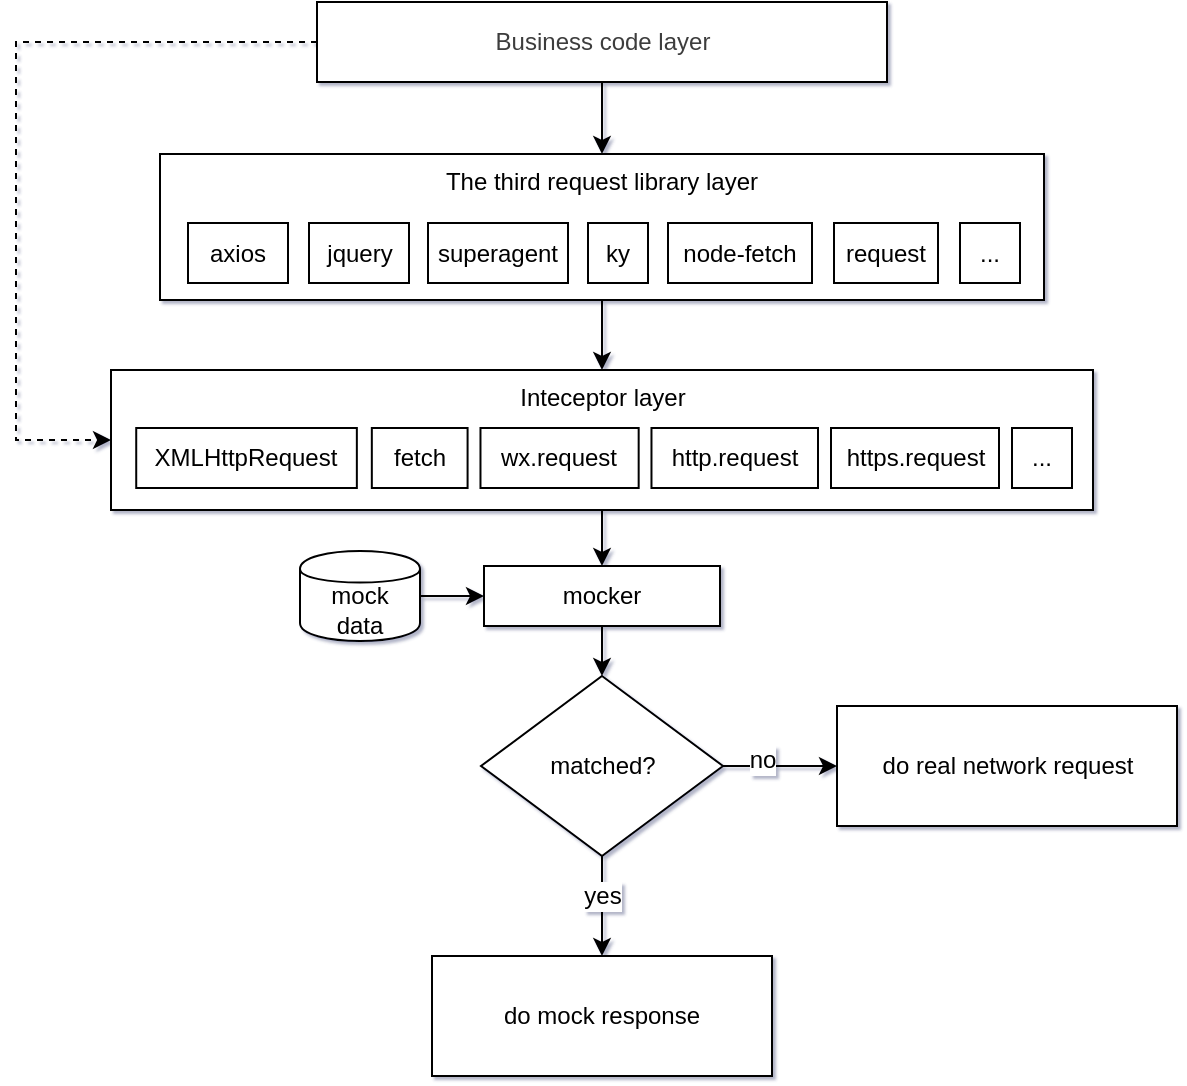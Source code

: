 <mxfile version="12.2.4" pages="1"><diagram id="ibei7k8ae0lceDVTS_aF" name="Page-1"><mxGraphModel dx="965" dy="548" grid="0" gridSize="10" guides="1" tooltips="1" connect="1" arrows="1" fold="1" page="1" pageScale="1" pageWidth="827" pageHeight="1169" background="none" math="0" shadow="1"><root><mxCell id="0"/><mxCell id="1" parent="0"/><mxCell id="47" style="edgeStyle=orthogonalEdgeStyle;rounded=0;orthogonalLoop=1;jettySize=auto;html=1;dashed=1;exitX=0;exitY=0.5;exitDx=0;exitDy=0;entryX=0;entryY=0.5;entryDx=0;entryDy=0;" parent="1" source="18" target="76" edge="1"><mxGeometry relative="1" as="geometry"><mxPoint x="70" y="312" as="targetPoint"/><Array as="points"><mxPoint x="70" y="66"/><mxPoint x="70" y="265"/></Array><mxPoint x="130" y="82" as="sourcePoint"/></mxGeometry></mxCell><mxCell id="98" style="edgeStyle=orthogonalEdgeStyle;rounded=0;orthogonalLoop=1;jettySize=auto;html=1;entryX=0.5;entryY=0;entryDx=0;entryDy=0;" parent="1" source="18" target="61" edge="1"><mxGeometry relative="1" as="geometry"/></mxCell><mxCell id="18" value="&lt;span style=&quot;color: rgb(61 , 61 , 61) ; font-family: &amp;#34;arial&amp;#34; , sans-serif&quot;&gt;Business code layer&lt;/span&gt;" style="rounded=0;whiteSpace=wrap;html=1;" parent="1" vertex="1"><mxGeometry x="220.5" y="46" width="285" height="40" as="geometry"/></mxCell><mxCell id="58" style="edgeStyle=orthogonalEdgeStyle;rounded=0;orthogonalLoop=1;jettySize=auto;html=1;entryX=0.5;entryY=0;entryDx=0;entryDy=0;" parent="1" source="20" target="51" edge="1"><mxGeometry relative="1" as="geometry"/></mxCell><mxCell id="20" value="mocker" style="rounded=0;whiteSpace=wrap;html=1;" parent="1" vertex="1"><mxGeometry x="304" y="328" width="118" height="30" as="geometry"/></mxCell><mxCell id="48" value="do real network request" style="rounded=0;whiteSpace=wrap;html=1;" parent="1" vertex="1"><mxGeometry x="480.5" y="398" width="170" height="60" as="geometry"/></mxCell><mxCell id="53" style="edgeStyle=orthogonalEdgeStyle;rounded=0;orthogonalLoop=1;jettySize=auto;html=1;entryX=0;entryY=0.5;entryDx=0;entryDy=0;" parent="1" source="51" target="48" edge="1"><mxGeometry relative="1" as="geometry"/></mxCell><mxCell id="55" value="no" style="text;html=1;resizable=0;points=[];align=center;verticalAlign=middle;labelBackgroundColor=#ffffff;" parent="53" vertex="1" connectable="0"><mxGeometry x="-0.333" y="3" relative="1" as="geometry"><mxPoint as="offset"/></mxGeometry></mxCell><mxCell id="54" style="edgeStyle=orthogonalEdgeStyle;rounded=0;orthogonalLoop=1;jettySize=auto;html=1;entryX=0.5;entryY=0;entryDx=0;entryDy=0;" parent="1" source="51" target="57" edge="1"><mxGeometry relative="1" as="geometry"><mxPoint x="363.5" y="518" as="targetPoint"/></mxGeometry></mxCell><mxCell id="56" value="yes" style="text;html=1;resizable=0;points=[];align=center;verticalAlign=middle;labelBackgroundColor=#ffffff;" parent="54" vertex="1" connectable="0"><mxGeometry x="-0.758" relative="1" as="geometry"><mxPoint x="-0.5" y="13.5" as="offset"/></mxGeometry></mxCell><mxCell id="51" value="matched?" style="rhombus;whiteSpace=wrap;html=1;" parent="1" vertex="1"><mxGeometry x="302.5" y="383" width="121" height="90" as="geometry"/></mxCell><mxCell id="57" value="do mock response" style="rounded=0;whiteSpace=wrap;html=1;" parent="1" vertex="1"><mxGeometry x="278" y="523" width="170" height="60" as="geometry"/></mxCell><mxCell id="60" style="edgeStyle=orthogonalEdgeStyle;rounded=0;orthogonalLoop=1;jettySize=auto;html=1;entryX=0;entryY=0.5;entryDx=0;entryDy=0;" parent="1" source="59" target="20" edge="1"><mxGeometry relative="1" as="geometry"/></mxCell><mxCell id="59" value="mock&lt;br&gt;data" style="shape=cylinder;whiteSpace=wrap;html=1;boundedLbl=1;backgroundOutline=1;" parent="1" vertex="1"><mxGeometry x="212" y="320.5" width="60" height="45" as="geometry"/></mxCell><mxCell id="95" value="" style="group" parent="1" vertex="1" connectable="0"><mxGeometry x="117.5" y="230" width="491" height="70" as="geometry"/></mxCell><mxCell id="76" value="Inteceptor layer" style="rounded=0;whiteSpace=wrap;html=1;horizontal=1;verticalAlign=top;" parent="95" vertex="1"><mxGeometry width="491" height="70" as="geometry"/></mxCell><mxCell id="77" value="XMLHttpRequest" style="rounded=0;whiteSpace=wrap;html=1;" parent="95" vertex="1"><mxGeometry x="12.611" y="29" width="110.317" height="30" as="geometry"/></mxCell><mxCell id="79" value="fetch" style="rounded=0;whiteSpace=wrap;html=1;" parent="95" vertex="1"><mxGeometry x="130.416" y="29" width="47.873" height="30" as="geometry"/></mxCell><mxCell id="80" value="wx.request" style="rounded=0;whiteSpace=wrap;html=1;" parent="95" vertex="1"><mxGeometry x="184.738" y="29" width="79.095" height="30" as="geometry"/></mxCell><mxCell id="82" value="http.request" style="rounded=0;whiteSpace=wrap;html=1;" parent="95" vertex="1"><mxGeometry x="270.24" y="29" width="83.258" height="30" as="geometry"/></mxCell><mxCell id="83" value="https.request" style="rounded=0;whiteSpace=wrap;html=1;" parent="95" vertex="1"><mxGeometry x="360" y="29" width="84" height="30" as="geometry"/></mxCell><mxCell id="94" value="..." style="rounded=0;whiteSpace=wrap;html=1;" parent="95" vertex="1"><mxGeometry x="450.5" y="29" width="30" height="30" as="geometry"/></mxCell><mxCell id="96" value="" style="group" parent="1" vertex="1" connectable="0"><mxGeometry x="142" y="122" width="442" height="73" as="geometry"/></mxCell><mxCell id="61" value="The third request library layer" style="rounded=0;whiteSpace=wrap;html=1;horizontal=1;verticalAlign=top;" parent="96" vertex="1"><mxGeometry width="442" height="73" as="geometry"/></mxCell><mxCell id="62" value="axios" style="rounded=0;whiteSpace=wrap;html=1;" parent="96" vertex="1"><mxGeometry x="14" y="34.5" width="50" height="30" as="geometry"/></mxCell><mxCell id="63" value="jquery" style="rounded=0;whiteSpace=wrap;html=1;" parent="96" vertex="1"><mxGeometry x="74.5" y="34.5" width="50" height="30" as="geometry"/></mxCell><mxCell id="64" value="superagent" style="rounded=0;whiteSpace=wrap;html=1;" parent="96" vertex="1"><mxGeometry x="134" y="34.5" width="70" height="30" as="geometry"/></mxCell><mxCell id="65" value="ky" style="rounded=0;whiteSpace=wrap;html=1;" parent="96" vertex="1"><mxGeometry x="214" y="34.5" width="30" height="30" as="geometry"/></mxCell><mxCell id="66" value="node-fetch" style="rounded=0;whiteSpace=wrap;html=1;" parent="96" vertex="1"><mxGeometry x="254" y="34.5" width="72" height="30" as="geometry"/></mxCell><mxCell id="67" value="request" style="rounded=0;whiteSpace=wrap;html=1;" parent="96" vertex="1"><mxGeometry x="337" y="34.5" width="52" height="30" as="geometry"/></mxCell><mxCell id="68" value="..." style="rounded=0;whiteSpace=wrap;html=1;" parent="96" vertex="1"><mxGeometry x="400" y="34.5" width="30" height="30" as="geometry"/></mxCell><mxCell id="101" style="edgeStyle=orthogonalEdgeStyle;rounded=0;orthogonalLoop=1;jettySize=auto;html=1;entryX=0.5;entryY=0;entryDx=0;entryDy=0;" parent="1" source="76" target="20" edge="1"><mxGeometry relative="1" as="geometry"/></mxCell><mxCell id="102" style="edgeStyle=orthogonalEdgeStyle;rounded=0;orthogonalLoop=1;jettySize=auto;html=1;entryX=0.5;entryY=0;entryDx=0;entryDy=0;" parent="1" source="61" target="76" edge="1"><mxGeometry relative="1" as="geometry"/></mxCell></root></mxGraphModel></diagram></mxfile>
